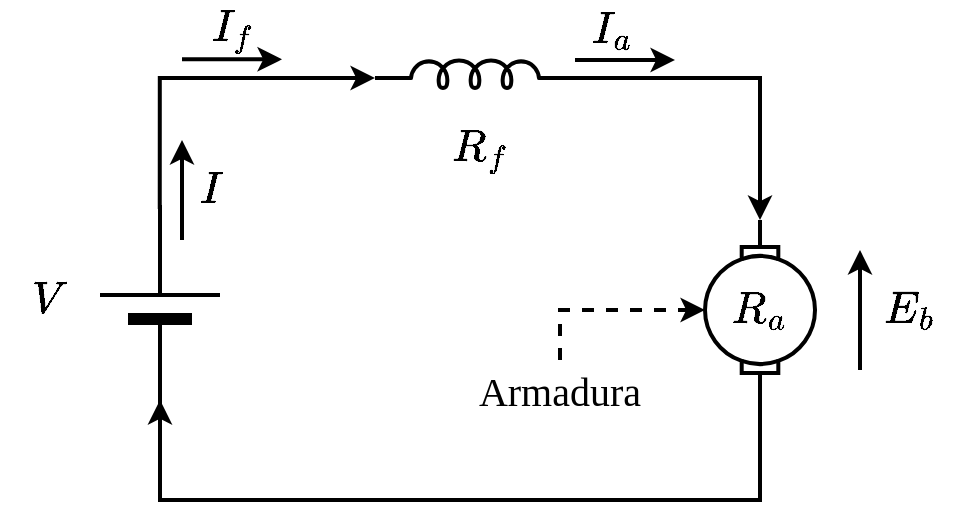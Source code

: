 <mxfile version="21.6.5" type="github">
  <diagram name="Page-1" id="xHoJqprVVUahzgXB5t3A">
    <mxGraphModel dx="607" dy="334" grid="1" gridSize="10" guides="1" tooltips="1" connect="1" arrows="1" fold="1" page="1" pageScale="1" pageWidth="980" pageHeight="690" math="1" shadow="0">
      <root>
        <mxCell id="0" />
        <mxCell id="1" parent="0" />
        <mxCell id="MJRBo0qhkyK9fX0G-ZfJ-8" style="edgeStyle=orthogonalEdgeStyle;rounded=0;orthogonalLoop=1;jettySize=auto;html=1;exitX=1;exitY=0.5;exitDx=0;exitDy=0;exitPerimeter=0;entryX=0;entryY=0.5;entryDx=0;entryDy=0;entryPerimeter=0;fontColor=default;labelBackgroundColor=none;strokeWidth=2;" parent="1" source="MJRBo0qhkyK9fX0G-ZfJ-1" edge="1">
          <mxGeometry relative="1" as="geometry">
            <Array as="points">
              <mxPoint x="630" y="470" />
              <mxPoint x="330" y="470" />
            </Array>
            <mxPoint x="330" y="420" as="targetPoint" />
          </mxGeometry>
        </mxCell>
        <mxCell id="MJRBo0qhkyK9fX0G-ZfJ-1" value="" style="shape=mxgraph.electrical.electro-mechanical.motor_2;html=1;shadow=0;dashed=0;align=center;fontSize=30;strokeWidth=2;rotation=90;fillColor=none;gradientColor=none;strokeColor=default;fontColor=default;labelBackgroundColor=none;" parent="1" vertex="1">
          <mxGeometry x="585" y="347.5" width="90" height="55" as="geometry" />
        </mxCell>
        <mxCell id="MJRBo0qhkyK9fX0G-ZfJ-7" style="edgeStyle=orthogonalEdgeStyle;rounded=0;orthogonalLoop=1;jettySize=auto;html=1;exitX=1;exitY=0.645;exitDx=0;exitDy=0;exitPerimeter=0;fontColor=default;labelBackgroundColor=none;strokeWidth=2;" parent="1" source="MJRBo0qhkyK9fX0G-ZfJ-2" target="MJRBo0qhkyK9fX0G-ZfJ-1" edge="1">
          <mxGeometry relative="1" as="geometry" />
        </mxCell>
        <mxCell id="MJRBo0qhkyK9fX0G-ZfJ-11" style="edgeStyle=orthogonalEdgeStyle;rounded=0;orthogonalLoop=1;jettySize=auto;html=1;fontColor=default;labelBackgroundColor=none;strokeWidth=2;" parent="1" edge="1">
          <mxGeometry relative="1" as="geometry">
            <mxPoint x="587.5" y="250" as="targetPoint" />
            <mxPoint x="537.5" y="250" as="sourcePoint" />
          </mxGeometry>
        </mxCell>
        <mxCell id="MJRBo0qhkyK9fX0G-ZfJ-2" value="" style="pointerEvents=1;verticalLabelPosition=bottom;shadow=0;dashed=0;align=center;html=1;verticalAlign=top;shape=mxgraph.electrical.inductors.inductor_5;fontColor=default;labelBackgroundColor=none;strokeWidth=2;" parent="1" vertex="1">
          <mxGeometry x="437.5" y="250" width="100" height="14" as="geometry" />
        </mxCell>
        <mxCell id="MJRBo0qhkyK9fX0G-ZfJ-5" style="edgeStyle=orthogonalEdgeStyle;rounded=0;orthogonalLoop=1;jettySize=auto;html=1;exitX=0.98;exitY=0.498;exitDx=0;exitDy=0;exitPerimeter=0;entryX=0;entryY=0.645;entryDx=0;entryDy=0;entryPerimeter=0;fontColor=default;labelBackgroundColor=none;strokeWidth=2;" parent="1" source="s4yfGzNGILSZj2dYXTff-1" target="MJRBo0qhkyK9fX0G-ZfJ-2" edge="1">
          <mxGeometry relative="1" as="geometry">
            <mxPoint x="330" y="320" as="sourcePoint" />
            <Array as="points">
              <mxPoint x="330" y="259" />
            </Array>
          </mxGeometry>
        </mxCell>
        <mxCell id="MJRBo0qhkyK9fX0G-ZfJ-13" value="" style="endArrow=classic;html=1;rounded=0;fontColor=default;labelBackgroundColor=none;strokeWidth=2;" parent="1" edge="1">
          <mxGeometry width="50" height="50" relative="1" as="geometry">
            <mxPoint x="680" y="405" as="sourcePoint" />
            <mxPoint x="680" y="345" as="targetPoint" />
          </mxGeometry>
        </mxCell>
        <UserObject label="\(E_b\)" placeholders="1" name="Variable" id="MJRBo0qhkyK9fX0G-ZfJ-18">
          <mxCell style="text;align=center;verticalAlign=middle;overflow=hidden;fontColor=default;labelBackgroundColor=none;whiteSpace=wrap;html=1;fontSize=19;" parent="1" vertex="1">
            <mxGeometry x="680" y="360" width="50" height="30" as="geometry" />
          </mxCell>
        </UserObject>
        <UserObject label="\(I_a\)" placeholders="1" name="Variable" id="MJRBo0qhkyK9fX0G-ZfJ-19">
          <mxCell style="text;align=center;verticalAlign=middle;whiteSpace=wrap;overflow=hidden;fontColor=default;labelBackgroundColor=none;html=1;fontSize=19;strokeWidth=2;" parent="1" vertex="1">
            <mxGeometry x="531" y="220" width="50" height="30" as="geometry" />
          </mxCell>
        </UserObject>
        <UserObject label="\(I_{f}\)" placeholders="1" name="Variable" id="MJRBo0qhkyK9fX0G-ZfJ-20">
          <mxCell style="text;align=center;verticalAlign=middle;whiteSpace=wrap;overflow=hidden;fontColor=default;labelBackgroundColor=none;html=1;fontSize=19;strokeWidth=2;" parent="1" vertex="1">
            <mxGeometry x="341" y="220" width="50" height="30" as="geometry" />
          </mxCell>
        </UserObject>
        <UserObject label="\(R_{f}\)" placeholders="1" name="Variable" id="MJRBo0qhkyK9fX0G-ZfJ-21">
          <mxCell style="text;align=center;verticalAlign=middle;whiteSpace=wrap;overflow=hidden;fontColor=default;labelBackgroundColor=none;html=1;fontSize=19;strokeWidth=2;" parent="1" vertex="1">
            <mxGeometry x="465" y="280" width="50" height="30" as="geometry" />
          </mxCell>
        </UserObject>
        <UserObject label="\(V\)" placeholders="1" name="Variable" id="MJRBo0qhkyK9fX0G-ZfJ-22">
          <mxCell style="text;align=center;verticalAlign=middle;whiteSpace=wrap;overflow=hidden;fontColor=default;labelBackgroundColor=none;html=1;fontSize=19;strokeWidth=2;" parent="1" vertex="1">
            <mxGeometry x="250" y="355" width="50" height="30" as="geometry" />
          </mxCell>
        </UserObject>
        <UserObject label="\(R_a\)" placeholders="1" name="Variable" id="MJRBo0qhkyK9fX0G-ZfJ-23">
          <mxCell style="text;align=center;verticalAlign=middle;whiteSpace=wrap;overflow=hidden;labelBackgroundColor=none;labelBorderColor=none;fontColor=default;html=1;fontSize=19;strokeWidth=2;" parent="1" vertex="1">
            <mxGeometry x="605" y="360" width="50" height="30" as="geometry" />
          </mxCell>
        </UserObject>
        <mxCell id="MJRBo0qhkyK9fX0G-ZfJ-26" value="" style="edgeStyle=orthogonalEdgeStyle;rounded=0;orthogonalLoop=1;jettySize=auto;html=1;dashed=1;entryX=0.5;entryY=1;entryDx=0;entryDy=0;entryPerimeter=0;exitX=0.5;exitY=0;exitDx=0;exitDy=0;fontColor=default;labelBackgroundColor=none;strokeWidth=2;" parent="1" source="MJRBo0qhkyK9fX0G-ZfJ-24" target="MJRBo0qhkyK9fX0G-ZfJ-1" edge="1">
          <mxGeometry relative="1" as="geometry">
            <mxPoint x="510" y="390" as="sourcePoint" />
            <mxPoint x="575" y="360" as="targetPoint" />
          </mxGeometry>
        </mxCell>
        <mxCell id="MJRBo0qhkyK9fX0G-ZfJ-24" value="&lt;font face=&quot;Times New Roman&quot; style=&quot;font-size: 20px;&quot;&gt;Armadura&lt;/font&gt;" style="text;html=1;align=center;verticalAlign=middle;whiteSpace=wrap;rounded=0;fontSize=20;fontColor=default;labelBackgroundColor=none;strokeWidth=2;" parent="1" vertex="1">
          <mxGeometry x="480" y="400" width="100" height="30" as="geometry" />
        </mxCell>
        <UserObject label="\(I\)" placeholders="1" name="Variable" id="MJRBo0qhkyK9fX0G-ZfJ-27">
          <mxCell style="text;align=center;verticalAlign=middle;whiteSpace=wrap;overflow=hidden;fontColor=default;labelBackgroundColor=none;html=1;fontSize=19;strokeWidth=2;" parent="1" vertex="1">
            <mxGeometry x="331" y="300" width="50" height="30" as="geometry" />
          </mxCell>
        </UserObject>
        <mxCell id="MJRBo0qhkyK9fX0G-ZfJ-29" value="" style="endArrow=classic;html=1;rounded=0;fontColor=default;labelBackgroundColor=none;strokeWidth=2;" parent="1" edge="1">
          <mxGeometry width="50" height="50" relative="1" as="geometry">
            <mxPoint x="341" y="340" as="sourcePoint" />
            <mxPoint x="341" y="290" as="targetPoint" />
          </mxGeometry>
        </mxCell>
        <mxCell id="MJRBo0qhkyK9fX0G-ZfJ-30" style="edgeStyle=orthogonalEdgeStyle;rounded=0;orthogonalLoop=1;jettySize=auto;html=1;fontColor=default;labelBackgroundColor=none;strokeWidth=2;" parent="1" edge="1">
          <mxGeometry relative="1" as="geometry">
            <mxPoint x="391" y="249.67" as="targetPoint" />
            <mxPoint x="341" y="249.67" as="sourcePoint" />
          </mxGeometry>
        </mxCell>
        <mxCell id="s4yfGzNGILSZj2dYXTff-1" value="" style="verticalLabelPosition=bottom;shadow=0;dashed=0;align=center;fillColor=strokeColor;html=1;verticalAlign=top;strokeWidth=2;shape=mxgraph.electrical.miscellaneous.monocell_battery;rotation=-90;" vertex="1" parent="1">
          <mxGeometry x="280" y="342.5" width="100" height="60" as="geometry" />
        </mxCell>
      </root>
    </mxGraphModel>
  </diagram>
</mxfile>
